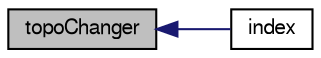 digraph "topoChanger"
{
  bgcolor="transparent";
  edge [fontname="FreeSans",fontsize="10",labelfontname="FreeSans",labelfontsize="10"];
  node [fontname="FreeSans",fontsize="10",shape=record];
  rankdir="LR";
  Node429 [label="topoChanger",height=0.2,width=0.4,color="black", fillcolor="grey75", style="filled", fontcolor="black"];
  Node429 -> Node430 [dir="back",color="midnightblue",fontsize="10",style="solid",fontname="FreeSans"];
  Node430 [label="index",height=0.2,width=0.4,color="black",URL="$a21610.html#a4a438520bb14406481732edc13c119c7",tooltip="Return the index of this modifier. "];
}
